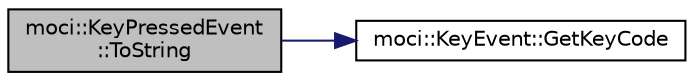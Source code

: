 digraph "moci::KeyPressedEvent::ToString"
{
 // INTERACTIVE_SVG=YES
  edge [fontname="Helvetica",fontsize="10",labelfontname="Helvetica",labelfontsize="10"];
  node [fontname="Helvetica",fontsize="10",shape=record];
  rankdir="LR";
  Node2 [label="moci::KeyPressedEvent\l::ToString",height=0.2,width=0.4,color="black", fillcolor="grey75", style="filled", fontcolor="black"];
  Node2 -> Node3 [color="midnightblue",fontsize="10",style="solid",fontname="Helvetica"];
  Node3 [label="moci::KeyEvent::GetKeyCode",height=0.2,width=0.4,color="black", fillcolor="white", style="filled",URL="$classmoci_1_1KeyEvent.html#a1de01e6b554331c864a0543d93fcf449"];
}
